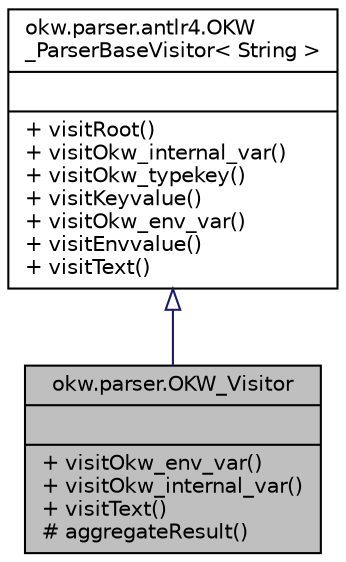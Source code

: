 digraph "okw.parser.OKW_Visitor"
{
 // INTERACTIVE_SVG=YES
 // LATEX_PDF_SIZE
  edge [fontname="Helvetica",fontsize="10",labelfontname="Helvetica",labelfontsize="10"];
  node [fontname="Helvetica",fontsize="10",shape=record];
  Node0 [label="{okw.parser.OKW_Visitor\n||+ visitOkw_env_var()\l+ visitOkw_internal_var()\l+ visitText()\l# aggregateResult()\l}",height=0.2,width=0.4,color="black", fillcolor="grey75", style="filled", fontcolor="black",tooltip=" "];
  Node1 -> Node0 [dir="back",color="midnightblue",fontsize="10",style="solid",arrowtail="onormal",fontname="Helvetica"];
  Node1 [label="{okw.parser.antlr4.OKW\l_ParserBaseVisitor\< String \>\n||+ visitRoot()\l+ visitOkw_internal_var()\l+ visitOkw_typekey()\l+ visitKeyvalue()\l+ visitOkw_env_var()\l+ visitEnvvalue()\l+ visitText()\l}",height=0.2,width=0.4,color="black", fillcolor="white", style="filled",URL="$classokw_1_1parser_1_1antlr4_1_1_o_k_w___parser_base_visitor.html",tooltip=" "];
}
